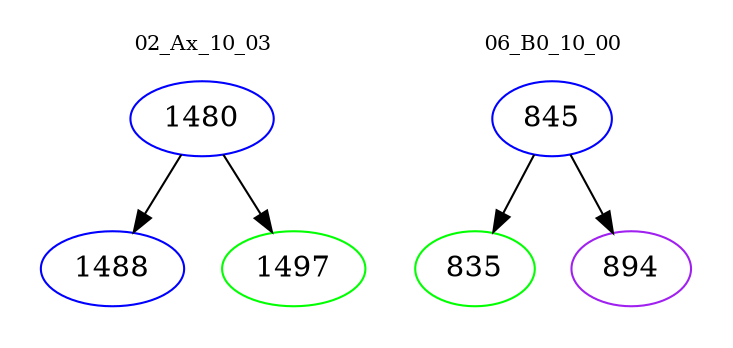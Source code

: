 digraph{
subgraph cluster_0 {
color = white
label = "02_Ax_10_03";
fontsize=10;
T0_1480 [label="1480", color="blue"]
T0_1480 -> T0_1488 [color="black"]
T0_1488 [label="1488", color="blue"]
T0_1480 -> T0_1497 [color="black"]
T0_1497 [label="1497", color="green"]
}
subgraph cluster_1 {
color = white
label = "06_B0_10_00";
fontsize=10;
T1_845 [label="845", color="blue"]
T1_845 -> T1_835 [color="black"]
T1_835 [label="835", color="green"]
T1_845 -> T1_894 [color="black"]
T1_894 [label="894", color="purple"]
}
}
